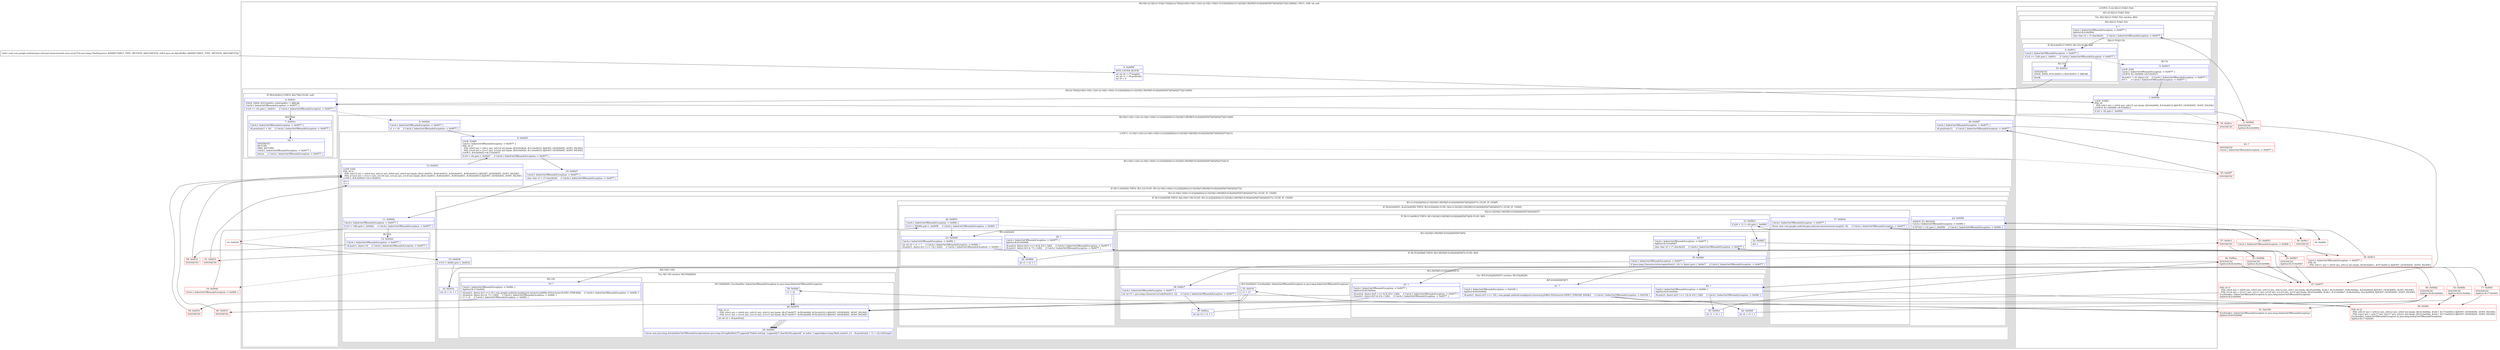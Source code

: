 digraph "CFG forcom.google.android.gms.internal.measurement.zzxn.zzc(Ljava\/lang\/CharSequence;Ljava\/nio\/ByteBuffer;)V" {
subgraph cluster_Region_2095957785 {
label = "R(3:0|(1:(2:3|(2:(1:53)|(1:5))))|(2:(2:7|62)|(3:8|(3:10|(1:12)(1:(2:16|(1:18))(1:(3:23|24|26)(2:(3:32|34|(3:38|39|(5:41|42|44|45|47))(0))(0)|37)))|13)|48))) | DECL_VAR: int null\l";
node [shape=record,color=blue];
Node_0 [shape=record,label="{0\:\ 0x0000|MTH_ENTER_BLOCK\l|int int r4 = r7.length()\lint int r1 = r8.position()\lint r0 = 0\l}"];
subgraph cluster_LoopRegion_1829813024 {
label = "LOOP:0: (1:(2:3|(2:(1:53)|(1:5))))";
node [shape=record,color=blue];
Node_1 [shape=record,label="{1\:\ 0x000b|LOOP_START\lPHI: r0 \l  PHI: (r0v1 int) = (r0v0 int), (r0v15 int) binds: [B:0:0x0000, B:5:0x0013] A[DONT_GENERATE, DONT_INLINE]\lLOOP:0: B:1:0x000b\-\>B:5:0x0013\l|if (r0 \< r4) goto L_0x000d\l}"];
subgraph cluster_Region_1579450665 {
label = "R(1:(2:3|(2:(1:53)|(1:5))))";
node [shape=record,color=blue];
subgraph cluster_TryCatchRegion_1148640247 {
label = "Try: R(2:3|(2:(1:53)|(1:5))) catches: R(0)";
node [shape=record,color=blue];
subgraph cluster_Region_1720803318 {
label = "R(2:3|(2:(1:53)|(1:5)))";
node [shape=record,color=blue];
Node_3 [shape=record,label="{3\:\ ?|Catch:\{ IndexOutOfBoundsException \-\> 0x0077 \}\lSplitter:B:2:0x000d\l|char char r2 = r7.charAt(r0)     \/\/ Catch:\{ IndexOutOfBoundsException \-\> 0x0077 \}\l}"];
subgraph cluster_Region_1153551368 {
label = "R(2:(1:53)|(1:5))";
node [shape=record,color=blue];
subgraph cluster_IfRegion_1856177093 {
label = "IF [B:4:0x0011] THEN: R(1:53) ELSE: null";
node [shape=record,color=blue];
Node_4 [shape=record,label="{4\:\ 0x0011|Catch:\{ IndexOutOfBoundsException \-\> 0x0077 \}\l|if (r2 \>= 128) goto L_0x001c     \/\/ Catch:\{ IndexOutOfBoundsException \-\> 0x0077 \}\l}"];
subgraph cluster_Region_1846267690 {
label = "R(1:53)";
node [shape=record,color=blue];
Node_53 [shape=record,label="{53\:\ 0x001c|SYNTHETIC\lEDGE_INSN: B:53:0x001c\-\>B:6:0x001c ?: BREAK  \l|break\l}"];
}
}
subgraph cluster_Region_1043574538 {
label = "R(1:5)";
node [shape=record,color=blue];
Node_5 [shape=record,label="{5\:\ 0x0013|LOOP_END\lCatch:\{ IndexOutOfBoundsException \-\> 0x0077 \}\lLOOP:0: B:1:0x000b\-\>B:5:0x0013\l|r8.put(r1 + r0, (byte) r2)     \/\/ Catch:\{ IndexOutOfBoundsException \-\> 0x0077 \}\lr0++     \/\/ Catch:\{ IndexOutOfBoundsException \-\> 0x0077 \}\l}"];
}
}
}
subgraph cluster_Region_341587467 {
label = "R(0) | ExcHandler: IndexOutOfBoundsException (e java.lang.IndexOutOfBoundsException)\l";
node [shape=record,color=blue];
}
}
}
}
subgraph cluster_Region_1720184340 {
label = "R(2:(2:7|62)|(3:8|(3:10|(1:12)(1:(2:16|(1:18))(1:(3:23|24|26)(2:(3:32|34|(3:38|39|(5:41|42|44|45|47))(0))(0)|37)))|13)|48))";
node [shape=record,color=blue];
subgraph cluster_IfRegion_1746692569 {
label = "IF [B:6:0x001c] THEN: R(2:7|62) ELSE: null";
node [shape=record,color=blue];
Node_6 [shape=record,label="{6\:\ 0x001c|EDGE_INSN: B:53:0x001c\-\>B:6:0x001c ?: BREAK  \lCatch:\{ IndexOutOfBoundsException \-\> 0x0077 \}\l|if (r0 == r4) goto L_0x001e     \/\/ Catch:\{ IndexOutOfBoundsException \-\> 0x0077 \}\l}"];
subgraph cluster_Region_1672274790 {
label = "R(2:7|62)";
node [shape=record,color=blue];
Node_7 [shape=record,label="{7\:\ 0x001e|Catch:\{ IndexOutOfBoundsException \-\> 0x0077 \}\l|r8.position(r1 + r0)     \/\/ Catch:\{ IndexOutOfBoundsException \-\> 0x0077 \}\l}"];
Node_62 [shape=record,label="{62\:\ ?|SYNTHETIC\lRETURN\lORIG_RETURN\lCatch:\{ IndexOutOfBoundsException \-\> 0x0077 \}\l|return     \/\/ Catch:\{ IndexOutOfBoundsException \-\> 0x0077 \}\l}"];
}
}
subgraph cluster_Region_1829540168 {
label = "R(3:8|(3:10|(1:12)(1:(2:16|(1:18))(1:(3:23|24|26)(2:(3:32|34|(3:38|39|(5:41|42|44|45|47))(0))(0)|37)))|13)|48)";
node [shape=record,color=blue];
Node_8 [shape=record,label="{8\:\ 0x0024|Catch:\{ IndexOutOfBoundsException \-\> 0x0077 \}\l|r1 += r0     \/\/ Catch:\{ IndexOutOfBoundsException \-\> 0x0077 \}\l}"];
subgraph cluster_LoopRegion_481547311 {
label = "LOOP:1: (3:10|(1:12)(1:(2:16|(1:18))(1:(3:23|24|26)(2:(3:32|34|(3:38|39|(5:41|42|44|45|47))(0))(0)|37)))|13)";
node [shape=record,color=blue];
Node_9 [shape=record,label="{9\:\ 0x0025|LOOP_START\lCatch:\{ IndexOutOfBoundsException \-\> 0x0077 \}\lPHI: r0 r1 \l  PHI: (r0v9 int) = (r0v1 int), (r0v14 int) binds: [B:8:0x0024, B:13:0x0031] A[DONT_GENERATE, DONT_INLINE]\l  PHI: (r1v8 int) = (r1v7 int), (r1v24 int) binds: [B:8:0x0024, B:13:0x0031] A[DONT_GENERATE, DONT_INLINE]\lLOOP:1: B:9:0x0025\-\>B:13:0x0031\l|if (r0 \< r4) goto L_0x0027     \/\/ Catch:\{ IndexOutOfBoundsException \-\> 0x0077 \}\l}"];
subgraph cluster_Region_274761699 {
label = "R(3:10|(1:12)(1:(2:16|(1:18))(1:(3:23|24|26)(2:(3:32|34|(3:38|39|(5:41|42|44|45|47))(0))(0)|37)))|13)";
node [shape=record,color=blue];
Node_10 [shape=record,label="{10\:\ 0x0027|Catch:\{ IndexOutOfBoundsException \-\> 0x0077 \}\l|char char r3 = r7.charAt(r0)     \/\/ Catch:\{ IndexOutOfBoundsException \-\> 0x0077 \}\l}"];
subgraph cluster_IfRegion_1114877796 {
label = "IF [B:11:0x002b] THEN: R(1:12) ELSE: R(1:(2:16|(1:18))(1:(3:23|24|26)(2:(3:32|34|(3:38|39|(5:41|42|44|45|47))(0))(0)|37)))";
node [shape=record,color=blue];
Node_11 [shape=record,label="{11\:\ 0x002b|Catch:\{ IndexOutOfBoundsException \-\> 0x0077 \}\l|if (r3 \< 128) goto L_0x002d     \/\/ Catch:\{ IndexOutOfBoundsException \-\> 0x0077 \}\l}"];
subgraph cluster_Region_995798509 {
label = "R(1:12)";
node [shape=record,color=blue];
Node_12 [shape=record,label="{12\:\ 0x002d|Catch:\{ IndexOutOfBoundsException \-\> 0x0077 \}\l|r8.put(r1, (byte) r3)     \/\/ Catch:\{ IndexOutOfBoundsException \-\> 0x0077 \}\l}"];
}
subgraph cluster_Region_745332544 {
label = "R(1:(2:16|(1:18))(1:(3:23|24|26)(2:(3:32|34|(3:38|39|(5:41|42|44|45|47))(0))(0)|37))) | ELSE_IF_CHAIN\l";
node [shape=record,color=blue];
subgraph cluster_IfRegion_1548916 {
label = "IF [B:15:0x0038] THEN: R(2:16|(1:18)) ELSE: R(1:(3:23|24|26)(2:(3:32|34|(3:38|39|(5:41|42|44|45|47))(0))(0)|37)) | ELSE_IF_CHAIN\l";
node [shape=record,color=blue];
Node_15 [shape=record,label="{15\:\ 0x0038|if (r3 \< 2048) goto L_0x003a\l}"];
subgraph cluster_Region_789670650 {
label = "R(2:16|(1:18))";
node [shape=record,color=blue];
Node_16 [shape=record,label="{16\:\ 0x003a|int r2 = r1 + 1\l}"];
subgraph cluster_TryCatchRegion_481175416 {
label = "Try: R(1:18) catches: R(3:50|28|29)";
node [shape=record,color=blue];
subgraph cluster_Region_189426818 {
label = "R(1:18)";
node [shape=record,color=blue];
Node_18 [shape=record,label="{18\:\ ?|Catch:\{ IndexOutOfBoundsException \-\> 0x00fc \}\lSplitter:B:17:0x0041\l|r8.put(r1, (byte) ((r3 \>\>\> 6) \| com.google.android.exoplayer2.extractor.p046ts.PsExtractor.AUDIO_STREAM))     \/\/ Catch:\{ IndexOutOfBoundsException \-\> 0x00fc \}\lr8.put(r2, (byte) ((r3 & '?') \| 128))     \/\/ Catch:\{ IndexOutOfBoundsException \-\> 0x00fc \}\lr1 = r2     \/\/ Catch:\{ IndexOutOfBoundsException \-\> 0x00fc \}\l}"];
}
subgraph cluster_Region_1872507498 {
label = "R(3:50|28|29) | ExcHandler: IndexOutOfBoundsException (e java.lang.IndexOutOfBoundsException)\l";
node [shape=record,color=blue];
Node_50 [shape=record,label="{50\:\ 0x00fd|r1 = r2\l}"];
Node_28 [shape=record,label="{28\:\ 0x0078|PHI: r0 r1 \l  PHI: (r0v2 int) = (r0v8 int), (r0v10 int), (r0v12 int) binds: [B:27:0x0077, B:50:0x00fd, B:52:0x0101] A[DONT_GENERATE, DONT_INLINE]\l  PHI: (r1v1 int) = (r1v6 int), (r1v10 int), (r1v13 int) binds: [B:27:0x0077, B:50:0x00fd, B:52:0x0101] A[DONT_GENERATE, DONT_INLINE]\l|int int r2 = r8.position()\l}"];
Node_29 [shape=record,label="{29\:\ 0x00b0|throw new java.lang.ArrayIndexOutOfBoundsException(new java.lang.StringBuilder(37).append(\"Failed writing \").append(r7.charAt(r0)).append(\" at index \").append(java.lang.Math.max(r0, (r1 \- r8.position()) + 1) + r2).toString())\l}"];
}
}
}
subgraph cluster_Region_1765254792 {
label = "R(1:(3:23|24|26)(2:(3:32|34|(3:38|39|(5:41|42|44|45|47))(0))(0)|37)) | ELSE_IF_CHAIN\l";
node [shape=record,color=blue];
subgraph cluster_IfRegion_1568020647 {
label = "IF [B:20:0x0051, B:22:0x0056] THEN: R(3:23|24|26) ELSE: R(2:(3:32|34|(3:38|39|(5:41|42|44|45|47))(0))(0)|37) | ELSE_IF_CHAIN\l";
node [shape=record,color=blue];
Node_20 [shape=record,label="{20\:\ 0x0051|Catch:\{ IndexOutOfBoundsException \-\> 0x00fc \}\l|if (r3 \< 55296) goto L_0x0058     \/\/ Catch:\{ IndexOutOfBoundsException \-\> 0x00fc \}\l}"];
Node_22 [shape=record,label="{22\:\ 0x0056|ADDED_TO_REGION\lCatch:\{ IndexOutOfBoundsException \-\> 0x00fc \}\l|if (57343 \< r3) goto L_0x0058     \/\/ Catch:\{ IndexOutOfBoundsException \-\> 0x00fc \}\l}"];
subgraph cluster_Region_1093358403 {
label = "R(3:23|24|26)";
node [shape=record,color=blue];
Node_23 [shape=record,label="{23\:\ 0x0058|Catch:\{ IndexOutOfBoundsException \-\> 0x00fc \}\l|int int r2 = r1 + 1     \/\/ Catch:\{ IndexOutOfBoundsException \-\> 0x00fc \}\lr8.put(r1, (byte) ((r3 \>\>\> 12) \| 224))     \/\/ Catch:\{ IndexOutOfBoundsException \-\> 0x00fc \}\l}"];
Node_24 [shape=record,label="{24\:\ 0x0062|int r1 = r2 + 1\l}"];
Node_26 [shape=record,label="{26\:\ ?|Catch:\{ IndexOutOfBoundsException \-\> 0x0077 \}\lSplitter:B:25:0x006b\l|r8.put(r2, (byte) (((r3 \>\>\> 6) & 63) \| 128))     \/\/ Catch:\{ IndexOutOfBoundsException \-\> 0x0077 \}\lr8.put(r1, (byte) ((r3 & '?') \| 128))     \/\/ Catch:\{ IndexOutOfBoundsException \-\> 0x0077 \}\l}"];
}
subgraph cluster_Region_1716879098 {
label = "R(2:(3:32|34|(3:38|39|(5:41|42|44|45|47))(0))(0)|37)";
node [shape=record,color=blue];
subgraph cluster_IfRegion_242486703 {
label = "IF [B:31:0x00b3] THEN: R(3:32|34|(3:38|39|(5:41|42|44|45|47))(0)) ELSE: R(0)";
node [shape=record,color=blue];
Node_31 [shape=record,label="{31\:\ 0x00b3|if ((r0 + 1) != r4) goto L_0x00b5\l}"];
subgraph cluster_Region_139116247 {
label = "R(3:32|34|(3:38|39|(5:41|42|44|45|47))(0))";
node [shape=record,color=blue];
Node_32 [shape=record,label="{32\:\ 0x00b5|r0++\l}"];
Node_34 [shape=record,label="{34\:\ ?|Catch:\{ IndexOutOfBoundsException \-\> 0x0077 \}\lSplitter:B:33:0x00b7\l|char char r2 = r7.charAt(r0)     \/\/ Catch:\{ IndexOutOfBoundsException \-\> 0x0077 \}\l}"];
subgraph cluster_IfRegion_838107664 {
label = "IF [B:35:0x00bf] THEN: R(3:38|39|(5:41|42|44|45|47)) ELSE: R(0)";
node [shape=record,color=blue];
Node_35 [shape=record,label="{35\:\ 0x00bf|Catch:\{ IndexOutOfBoundsException \-\> 0x0077 \}\l|if (java.lang.Character.isSurrogatePair(r3, r2) != false) goto L_0x00c7     \/\/ Catch:\{ IndexOutOfBoundsException \-\> 0x0077 \}\l}"];
subgraph cluster_Region_209312749 {
label = "R(3:38|39|(5:41|42|44|45|47))";
node [shape=record,color=blue];
Node_38 [shape=record,label="{38\:\ 0x00c7|Catch:\{ IndexOutOfBoundsException \-\> 0x0077 \}\l|int int r5 = java.lang.Character.toCodePoint(r3, r2)     \/\/ Catch:\{ IndexOutOfBoundsException \-\> 0x0077 \}\l}"];
Node_39 [shape=record,label="{39\:\ 0x00ca|int int r3 = r1 + 1\l}"];
subgraph cluster_TryCatchRegion_806949620 {
label = "Try: R(5:41|42|44|45|47) catches: R(3:52|28|29)";
node [shape=record,color=blue];
subgraph cluster_Region_97190195 {
label = "R(5:41|42|44|45|47)";
node [shape=record,color=blue];
Node_41 [shape=record,label="{41\:\ ?|Catch:\{ IndexOutOfBoundsException \-\> 0x0100 \}\lSplitter:B:40:0x00d2\l|r8.put(r1, (byte) ((r5 \>\>\> 18) \| com.google.android.exoplayer2.extractor.p046ts.PsExtractor.VIDEO_STREAM_MASK))     \/\/ Catch:\{ IndexOutOfBoundsException \-\> 0x0100 \}\l}"];
Node_42 [shape=record,label="{42\:\ 0x00d5|int r2 = r3 + 1\l}"];
Node_44 [shape=record,label="{44\:\ ?|Catch:\{ IndexOutOfBoundsException \-\> 0x00fc \}\lSplitter:B:43:0x00de\l|r8.put(r3, (byte) (((r5 \>\>\> 12) & 63) \| 128))     \/\/ Catch:\{ IndexOutOfBoundsException \-\> 0x00fc \}\l}"];
Node_45 [shape=record,label="{45\:\ 0x00e1|int r1 = r2 + 1\l}"];
Node_47 [shape=record,label="{47\:\ ?|Catch:\{ IndexOutOfBoundsException \-\> 0x0077 \}\lSplitter:B:46:0x00ea\l|r8.put(r2, (byte) (((r5 \>\>\> 6) & 63) \| 128))     \/\/ Catch:\{ IndexOutOfBoundsException \-\> 0x0077 \}\lr8.put(r1, (byte) ((r5 & 63) \| 128))     \/\/ Catch:\{ IndexOutOfBoundsException \-\> 0x0077 \}\l}"];
}
subgraph cluster_Region_214189874 {
label = "R(3:52|28|29) | ExcHandler: IndexOutOfBoundsException (e java.lang.IndexOutOfBoundsException)\l";
node [shape=record,color=blue];
Node_52 [shape=record,label="{52\:\ 0x0101|r1 = r3\l}"];
Node_28 [shape=record,label="{28\:\ 0x0078|PHI: r0 r1 \l  PHI: (r0v2 int) = (r0v8 int), (r0v10 int), (r0v12 int) binds: [B:27:0x0077, B:50:0x00fd, B:52:0x0101] A[DONT_GENERATE, DONT_INLINE]\l  PHI: (r1v1 int) = (r1v6 int), (r1v10 int), (r1v13 int) binds: [B:27:0x0077, B:50:0x00fd, B:52:0x0101] A[DONT_GENERATE, DONT_INLINE]\l|int int r2 = r8.position()\l}"];
Node_29 [shape=record,label="{29\:\ 0x00b0|throw new java.lang.ArrayIndexOutOfBoundsException(new java.lang.StringBuilder(37).append(\"Failed writing \").append(r7.charAt(r0)).append(\" at index \").append(java.lang.Math.max(r0, (r1 \- r8.position()) + 1) + r2).toString())\l}"];
}
}
}
subgraph cluster_Region_2051362152 {
label = "R(0)";
node [shape=record,color=blue];
}
}
}
subgraph cluster_Region_398274751 {
label = "R(0)";
node [shape=record,color=blue];
}
}
Node_37 [shape=record,label="{37\:\ 0x00c6|Catch:\{ IndexOutOfBoundsException \-\> 0x0077 \}\l|throw new com.google.android.gms.internal.measurement.zzxp(r0, r4)     \/\/ Catch:\{ IndexOutOfBoundsException \-\> 0x0077 \}\l}"];
}
}
}
}
}
}
Node_13 [shape=record,label="{13\:\ 0x0031|LOOP_END\lPHI: r0 r1 \l  PHI: (r0v13 int) = (r0v9 int), (r0v12 int), (r0v9 int), (r0v9 int) binds: [B:61:0x0031, B:60:0x0031, B:59:0x0031, B:58:0x0031] A[DONT_GENERATE, DONT_INLINE]\l  PHI: (r1v23 int) = (r1v11 int), (r1v18 int), (r1v22 int), (r1v8 int) binds: [B:61:0x0031, B:60:0x0031, B:59:0x0031, B:58:0x0031] A[DONT_GENERATE, DONT_INLINE]\lLOOP:1: B:9:0x0025\-\>B:13:0x0031\l|r0++\lr1++\l}"];
}
}
Node_48 [shape=record,label="{48\:\ 0x00f7|Catch:\{ IndexOutOfBoundsException \-\> 0x0077 \}\l|r8.position(r1)     \/\/ Catch:\{ IndexOutOfBoundsException \-\> 0x0077 \}\l}"];
}
}
}
subgraph cluster_Region_341587467 {
label = "R(0) | ExcHandler: IndexOutOfBoundsException (e java.lang.IndexOutOfBoundsException)\l";
node [shape=record,color=blue];
}
subgraph cluster_Region_1872507498 {
label = "R(3:50|28|29) | ExcHandler: IndexOutOfBoundsException (e java.lang.IndexOutOfBoundsException)\l";
node [shape=record,color=blue];
Node_50 [shape=record,label="{50\:\ 0x00fd|r1 = r2\l}"];
Node_28 [shape=record,label="{28\:\ 0x0078|PHI: r0 r1 \l  PHI: (r0v2 int) = (r0v8 int), (r0v10 int), (r0v12 int) binds: [B:27:0x0077, B:50:0x00fd, B:52:0x0101] A[DONT_GENERATE, DONT_INLINE]\l  PHI: (r1v1 int) = (r1v6 int), (r1v10 int), (r1v13 int) binds: [B:27:0x0077, B:50:0x00fd, B:52:0x0101] A[DONT_GENERATE, DONT_INLINE]\l|int int r2 = r8.position()\l}"];
Node_29 [shape=record,label="{29\:\ 0x00b0|throw new java.lang.ArrayIndexOutOfBoundsException(new java.lang.StringBuilder(37).append(\"Failed writing \").append(r7.charAt(r0)).append(\" at index \").append(java.lang.Math.max(r0, (r1 \- r8.position()) + 1) + r2).toString())\l}"];
}
subgraph cluster_Region_214189874 {
label = "R(3:52|28|29) | ExcHandler: IndexOutOfBoundsException (e java.lang.IndexOutOfBoundsException)\l";
node [shape=record,color=blue];
Node_52 [shape=record,label="{52\:\ 0x0101|r1 = r3\l}"];
Node_28 [shape=record,label="{28\:\ 0x0078|PHI: r0 r1 \l  PHI: (r0v2 int) = (r0v8 int), (r0v10 int), (r0v12 int) binds: [B:27:0x0077, B:50:0x00fd, B:52:0x0101] A[DONT_GENERATE, DONT_INLINE]\l  PHI: (r1v1 int) = (r1v6 int), (r1v10 int), (r1v13 int) binds: [B:27:0x0077, B:50:0x00fd, B:52:0x0101] A[DONT_GENERATE, DONT_INLINE]\l|int int r2 = r8.position()\l}"];
Node_29 [shape=record,label="{29\:\ 0x00b0|throw new java.lang.ArrayIndexOutOfBoundsException(new java.lang.StringBuilder(37).append(\"Failed writing \").append(r7.charAt(r0)).append(\" at index \").append(java.lang.Math.max(r0, (r1 \- r8.position()) + 1) + r2).toString())\l}"];
}
Node_2 [shape=record,color=red,label="{2\:\ 0x000d|SYNTHETIC\lSplitter:B:2:0x000d\l}"];
Node_14 [shape=record,color=red,label="{14\:\ 0x0036}"];
Node_17 [shape=record,color=red,label="{17\:\ 0x0041|SYNTHETIC\lSplitter:B:17:0x0041\l}"];
Node_19 [shape=record,color=red,label="{19\:\ 0x004e|Catch:\{ IndexOutOfBoundsException \-\> 0x00fc \}\l}"];
Node_21 [shape=record,color=red,label="{21\:\ 0x0053|Catch:\{ IndexOutOfBoundsException \-\> 0x00fc \}\l}"];
Node_25 [shape=record,color=red,label="{25\:\ 0x006b|SYNTHETIC\lSplitter:B:25:0x006b\l}"];
Node_27 [shape=record,color=red,label="{27\:\ 0x0077|PHI: r0 r1 \l  PHI: (r0v8 int) = (r0v9 int), (r0v9 int), (r0v12 int), (r0v12 int), (r0v1 int) binds: [B:25:0x006b, B:26:?, B:33:0x00b7, B:46:0x00ea, B:2:0x000d] A[DONT_GENERATE, DONT_INLINE]\l  PHI: (r1v6 int) = (r1v11 int), (r1v11 int), (r1v8 int), (r1v18 int), (r1v0 int) binds: [B:25:0x006b, B:26:?, B:33:0x00b7, B:46:0x00ea, B:2:0x000d] A[DONT_GENERATE, DONT_INLINE]\lExcHandler: IndexOutOfBoundsException (e java.lang.IndexOutOfBoundsException)\lSplitter:B:2:0x000d\l}"];
Node_30 [shape=record,color=red,label="{30\:\ 0x00b1}"];
Node_33 [shape=record,color=red,label="{33\:\ 0x00b7|SYNTHETIC\lSplitter:B:33:0x00b7\l}"];
Node_36 [shape=record,color=red,label="{36\:\ 0x00c1|Catch:\{ IndexOutOfBoundsException \-\> 0x0077 \}\lPHI: r0 \l  PHI: (r0v11 int) = (r0v9 int), (r0v12 int) binds: [B:56:0x00c1, B:57:0x00c1] A[DONT_GENERATE, DONT_INLINE]\l}"];
Node_40 [shape=record,color=red,label="{40\:\ 0x00d2|SYNTHETIC\lSplitter:B:40:0x00d2\l}"];
Node_43 [shape=record,color=red,label="{43\:\ 0x00de|SYNTHETIC\lSplitter:B:43:0x00de\l}"];
Node_46 [shape=record,color=red,label="{46\:\ 0x00ea|SYNTHETIC\lSplitter:B:46:0x00ea\l}"];
Node_49 [shape=record,color=red,label="{49\:\ 0x00fc|PHI: r0 r2 \l  PHI: (r0v10 int) = (r0v12 int), (r0v12 int), (r0v9 int) binds: [B:43:0x00de, B:44:?, B:17:0x0041] A[DONT_GENERATE, DONT_INLINE]\l  PHI: (r2v4 int) = (r2v17 int), (r2v17 int), (r2v21 int) binds: [B:43:0x00de, B:44:?, B:17:0x0041] A[DONT_GENERATE, DONT_INLINE]\lExcHandler: IndexOutOfBoundsException (e java.lang.IndexOutOfBoundsException)\lSplitter:B:17:0x0041\l}"];
Node_51 [shape=record,color=red,label="{51\:\ 0x0100|ExcHandler: IndexOutOfBoundsException (e java.lang.IndexOutOfBoundsException)\lSplitter:B:40:0x00d2\l}"];
Node_54 [shape=record,color=red,label="{54\:\ 0x001c|SYNTHETIC\l}"];
Node_55 [shape=record,color=red,label="{55\:\ 0x00f7|SYNTHETIC\l}"];
Node_56 [shape=record,color=red,label="{56\:\ 0x00c1|SYNTHETIC\l}"];
Node_57 [shape=record,color=red,label="{57\:\ 0x00c1|SYNTHETIC\l}"];
Node_58 [shape=record,color=red,label="{58\:\ 0x0031|SYNTHETIC\l}"];
Node_59 [shape=record,color=red,label="{59\:\ 0x0031|SYNTHETIC\l}"];
Node_60 [shape=record,color=red,label="{60\:\ 0x0031|SYNTHETIC\l}"];
Node_61 [shape=record,color=red,label="{61\:\ 0x0031|SYNTHETIC\l}"];
Node_63 [shape=record,color=red,label="{63\:\ ?|SYNTHETIC\lCatch:\{ IndexOutOfBoundsException \-\> 0x0077 \}\l}"];
MethodNode[shape=record,label="{static void com.google.android.gms.internal.measurement.zzxn.zzc((r7v0 java.lang.CharSequence A[IMMUTABLE_TYPE, METHOD_ARGUMENT]), (r8v0 java.nio.ByteBuffer A[IMMUTABLE_TYPE, METHOD_ARGUMENT])) }"];
MethodNode -> Node_0;
Node_0 -> Node_1;
Node_1 -> Node_2;
Node_1 -> Node_54[style=dashed];
Node_3 -> Node_4;
Node_4 -> Node_5[style=dashed];
Node_4 -> Node_53;
Node_53 -> Node_6;
Node_5 -> Node_1;
Node_6 -> Node_7;
Node_6 -> Node_8[style=dashed];
Node_7 -> Node_62;
Node_8 -> Node_9;
Node_9 -> Node_10;
Node_9 -> Node_55[style=dashed];
Node_10 -> Node_11;
Node_11 -> Node_12;
Node_11 -> Node_14[style=dashed];
Node_12 -> Node_58;
Node_15 -> Node_16;
Node_15 -> Node_19[style=dashed];
Node_16 -> Node_17;
Node_18 -> Node_59;
Node_50 -> Node_28;
Node_28 -> Node_29;
Node_20 -> Node_21[style=dashed];
Node_20 -> Node_23;
Node_22 -> Node_23;
Node_22 -> Node_30[style=dashed];
Node_23 -> Node_24;
Node_24 -> Node_25;
Node_26 -> Node_27;
Node_26 -> Node_61;
Node_31 -> Node_32;
Node_31 -> Node_56[style=dashed];
Node_32 -> Node_33;
Node_34 -> Node_35;
Node_35 -> Node_38;
Node_35 -> Node_57[style=dashed];
Node_38 -> Node_39;
Node_39 -> Node_40;
Node_41 -> Node_42;
Node_41 -> Node_51;
Node_42 -> Node_43;
Node_44 -> Node_45;
Node_44 -> Node_49;
Node_45 -> Node_46;
Node_47 -> Node_60;
Node_52 -> Node_28;
Node_28 -> Node_29;
Node_13 -> Node_9;
Node_48 -> Node_63;
Node_50 -> Node_28;
Node_28 -> Node_29;
Node_52 -> Node_28;
Node_28 -> Node_29;
Node_2 -> Node_3;
Node_2 -> Node_27;
Node_14 -> Node_15;
Node_17 -> Node_18;
Node_17 -> Node_49;
Node_19 -> Node_20;
Node_21 -> Node_22;
Node_25 -> Node_26;
Node_25 -> Node_27;
Node_27 -> Node_28;
Node_30 -> Node_31;
Node_33 -> Node_34;
Node_33 -> Node_27;
Node_36 -> Node_37;
Node_40 -> Node_41;
Node_40 -> Node_51;
Node_43 -> Node_44;
Node_43 -> Node_49;
Node_46 -> Node_47;
Node_46 -> Node_27;
Node_49 -> Node_50;
Node_51 -> Node_52;
Node_54 -> Node_6;
Node_55 -> Node_48;
Node_56 -> Node_36;
Node_57 -> Node_36;
Node_58 -> Node_13;
Node_59 -> Node_13;
Node_60 -> Node_13;
Node_61 -> Node_13;
}

